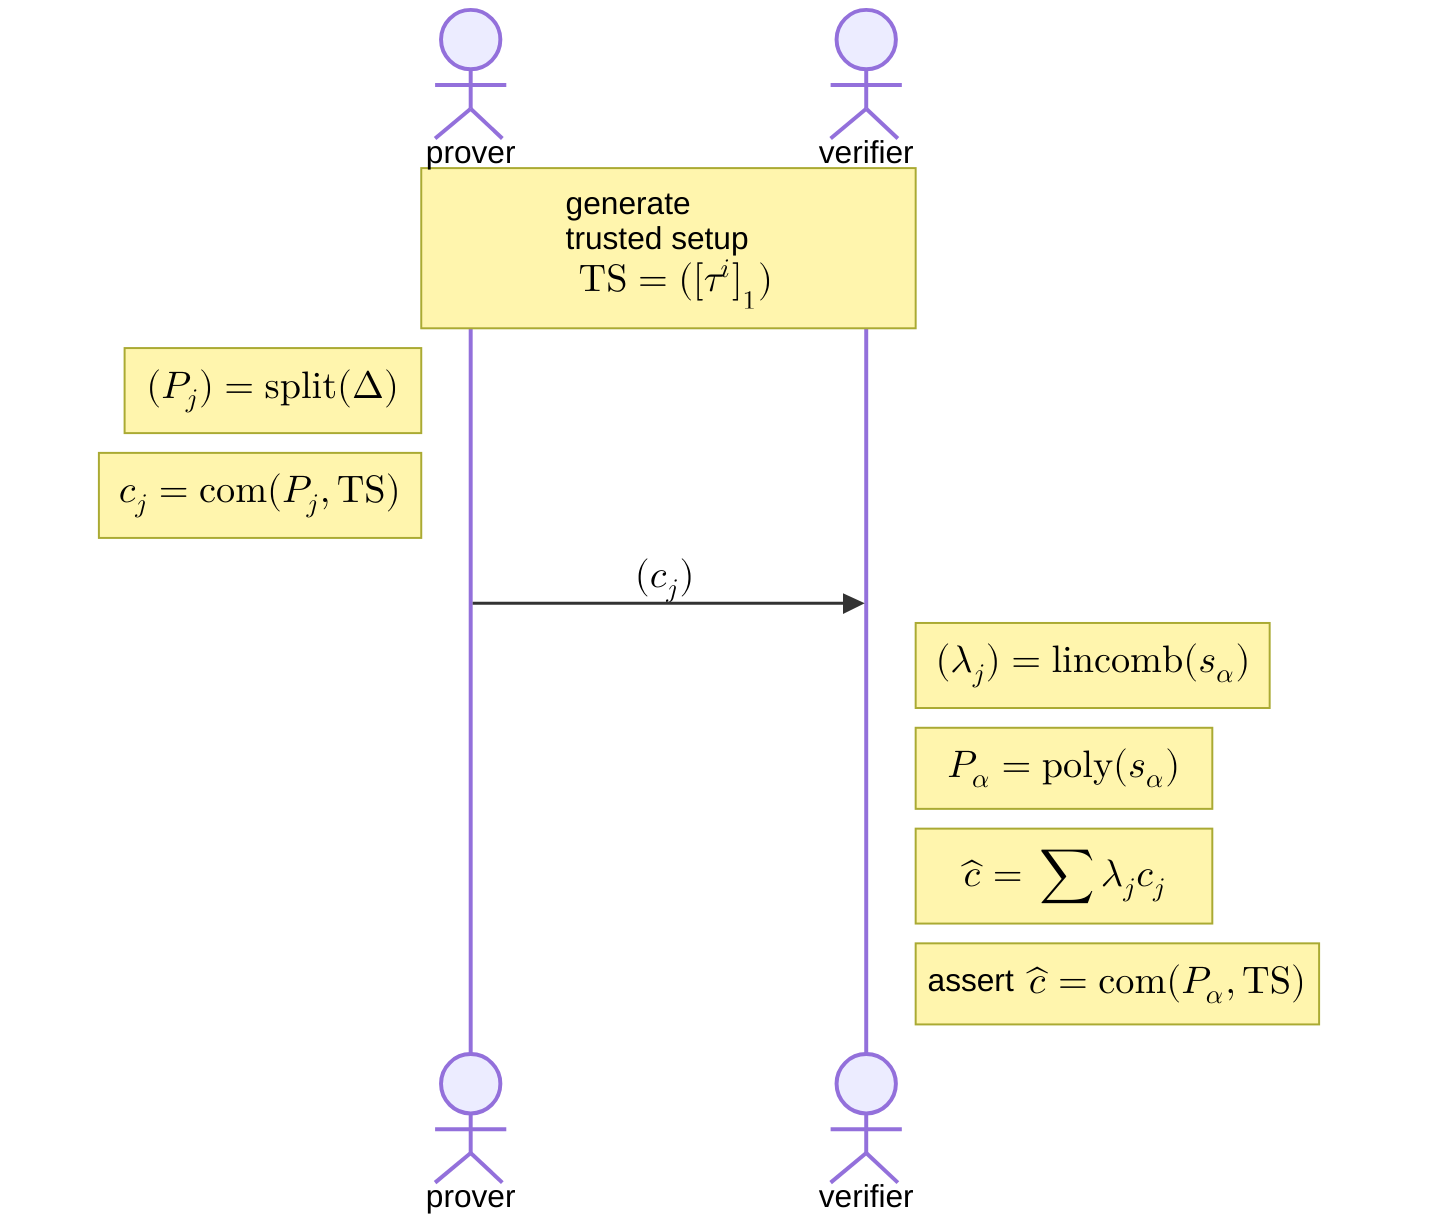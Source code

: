 sequenceDiagram
    actor prover
    actor verifier

    Note over prover,verifier: generate trusted setup<br/>$$\ \text{TS} = ([\tau^i]_1)$$

    Note left of prover: $$(P_j) = \text{split}(\Delta)$$
    Note left of prover: $$c_j = \text{com}(P_j, \text{TS})$$

    prover->>verifier: $$(c_j)$$

    Note right of verifier: $$(\lambda_j) = \text{lincomb}(s_\alpha)$$
    Note right of verifier: $$P_\alpha = \text{poly}(s_\alpha)$$
    Note right of verifier: $$\hat{c} = \sum\limits \lambda_j c_j$$
    Note right of verifier: assert $$\ \hat{c} = \text{com}(P_{\alpha}, \text{TS})$$